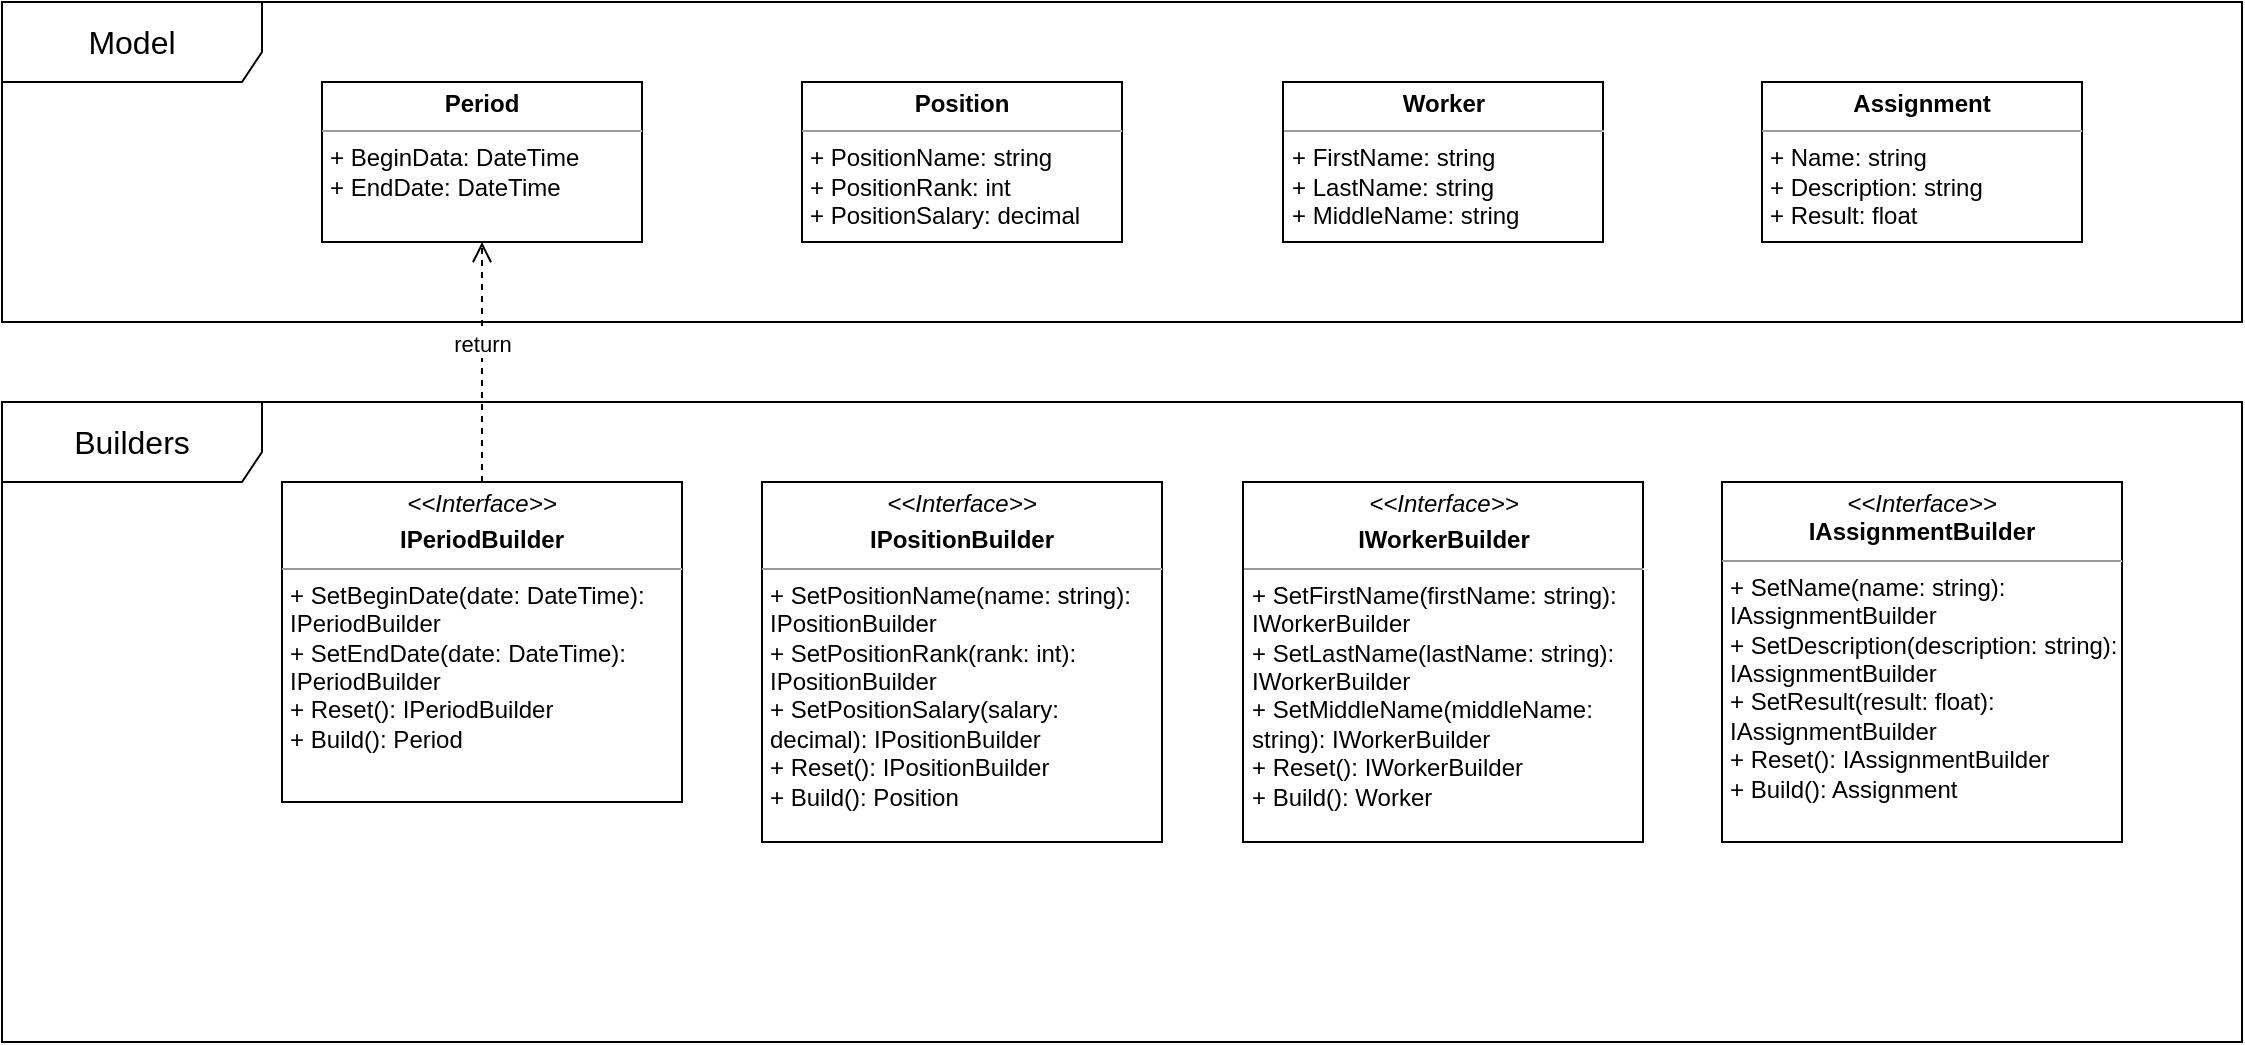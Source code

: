 <mxfile version="22.1.5" type="github">
  <diagram name="Страница — 1" id="qih0HeVdHAn_B9oH8GBS">
    <mxGraphModel dx="1430" dy="771" grid="1" gridSize="10" guides="1" tooltips="1" connect="1" arrows="1" fold="1" page="1" pageScale="1" pageWidth="827" pageHeight="1169" math="0" shadow="0">
      <root>
        <mxCell id="0" />
        <mxCell id="1" parent="0" />
        <mxCell id="z6ik7qYl1S37W0Bwtu2p-1" value="&lt;font style=&quot;font-size: 16px;&quot;&gt;Model&lt;/font&gt;" style="shape=umlFrame;whiteSpace=wrap;html=1;pointerEvents=0;width=130;height=40;" vertex="1" parent="1">
          <mxGeometry x="240" y="200" width="1120" height="160" as="geometry" />
        </mxCell>
        <mxCell id="z6ik7qYl1S37W0Bwtu2p-2" value="&lt;p style=&quot;margin:0px;margin-top:4px;text-align:center;&quot;&gt;&lt;b&gt;Period&lt;/b&gt;&lt;/p&gt;&lt;hr size=&quot;1&quot;&gt;&lt;p style=&quot;margin:0px;margin-left:4px;&quot;&gt;+ BeginData: DateTime&lt;/p&gt;&lt;p style=&quot;margin:0px;margin-left:4px;&quot;&gt;+ EndDate: DateTime&lt;/p&gt;" style="verticalAlign=top;align=left;overflow=fill;fontSize=12;fontFamily=Helvetica;html=1;whiteSpace=wrap;" vertex="1" parent="1">
          <mxGeometry x="400" y="240" width="160" height="80" as="geometry" />
        </mxCell>
        <mxCell id="z6ik7qYl1S37W0Bwtu2p-3" value="&lt;p style=&quot;margin:0px;margin-top:4px;text-align:center;&quot;&gt;&lt;b&gt;Position&lt;/b&gt;&lt;/p&gt;&lt;hr size=&quot;1&quot;&gt;&lt;p style=&quot;margin:0px;margin-left:4px;&quot;&gt;+ PositionName: string&lt;/p&gt;&lt;p style=&quot;margin:0px;margin-left:4px;&quot;&gt;+ PositionRank: int&lt;/p&gt;&lt;p style=&quot;margin:0px;margin-left:4px;&quot;&gt;+ PositionSalary: decimal&lt;/p&gt;" style="verticalAlign=top;align=left;overflow=fill;fontSize=12;fontFamily=Helvetica;html=1;whiteSpace=wrap;" vertex="1" parent="1">
          <mxGeometry x="640" y="240" width="160" height="80" as="geometry" />
        </mxCell>
        <mxCell id="z6ik7qYl1S37W0Bwtu2p-4" value="&lt;p style=&quot;margin:0px;margin-top:4px;text-align:center;&quot;&gt;&lt;b&gt;Assignment&lt;/b&gt;&lt;/p&gt;&lt;hr size=&quot;1&quot;&gt;&lt;p style=&quot;margin:0px;margin-left:4px;&quot;&gt;+ Name: string&lt;/p&gt;&lt;p style=&quot;margin:0px;margin-left:4px;&quot;&gt;+ Description: string&lt;/p&gt;&lt;p style=&quot;margin:0px;margin-left:4px;&quot;&gt;+ Result: float&lt;/p&gt;" style="verticalAlign=top;align=left;overflow=fill;fontSize=12;fontFamily=Helvetica;html=1;whiteSpace=wrap;" vertex="1" parent="1">
          <mxGeometry x="1120" y="240" width="160" height="80" as="geometry" />
        </mxCell>
        <mxCell id="z6ik7qYl1S37W0Bwtu2p-5" value="&lt;p style=&quot;margin:0px;margin-top:4px;text-align:center;&quot;&gt;&lt;b&gt;Worker&lt;/b&gt;&lt;/p&gt;&lt;hr size=&quot;1&quot;&gt;&lt;p style=&quot;margin:0px;margin-left:4px;&quot;&gt;+ FirstName: string&lt;/p&gt;&lt;p style=&quot;margin:0px;margin-left:4px;&quot;&gt;+ LastName: string&lt;/p&gt;&lt;p style=&quot;margin:0px;margin-left:4px;&quot;&gt;+ MiddleName: string&lt;/p&gt;" style="verticalAlign=top;align=left;overflow=fill;fontSize=12;fontFamily=Helvetica;html=1;whiteSpace=wrap;" vertex="1" parent="1">
          <mxGeometry x="880.5" y="240" width="160" height="80" as="geometry" />
        </mxCell>
        <mxCell id="z6ik7qYl1S37W0Bwtu2p-6" value="&lt;font style=&quot;font-size: 16px;&quot;&gt;Builders&lt;/font&gt;" style="shape=umlFrame;whiteSpace=wrap;html=1;pointerEvents=0;width=130;height=40;" vertex="1" parent="1">
          <mxGeometry x="240" y="400" width="1120" height="320" as="geometry" />
        </mxCell>
        <mxCell id="z6ik7qYl1S37W0Bwtu2p-7" value="&lt;p style=&quot;margin:0px;margin-top:4px;text-align:center;&quot;&gt;&lt;i style=&quot;border-color: var(--border-color);&quot;&gt;&amp;lt;&amp;lt;Interface&amp;gt;&amp;gt;&lt;/i&gt;&lt;b&gt;&lt;br&gt;&lt;/b&gt;&lt;/p&gt;&lt;p style=&quot;margin:0px;margin-top:4px;text-align:center;&quot;&gt;&lt;b&gt;IPeriodBuilder&lt;/b&gt;&lt;/p&gt;&lt;hr size=&quot;1&quot;&gt;&lt;p style=&quot;margin:0px;margin-left:4px;&quot;&gt;+ SetBeginDate(date: DateTime): IPeriodBuilder&lt;/p&gt;&lt;p style=&quot;margin:0px;margin-left:4px;&quot;&gt;+ SetEndDate(date: DateTime): IPeriodBuilder&lt;/p&gt;&lt;p style=&quot;margin:0px;margin-left:4px;&quot;&gt;+ Reset(): IPeriodBuilder&lt;/p&gt;&lt;p style=&quot;margin:0px;margin-left:4px;&quot;&gt;+ Build(): Period&lt;/p&gt;" style="verticalAlign=top;align=left;overflow=fill;fontSize=12;fontFamily=Helvetica;html=1;whiteSpace=wrap;" vertex="1" parent="1">
          <mxGeometry x="380" y="440" width="200" height="160" as="geometry" />
        </mxCell>
        <mxCell id="z6ik7qYl1S37W0Bwtu2p-8" value="&lt;p style=&quot;margin:0px;margin-top:4px;text-align:center;&quot;&gt;&lt;i style=&quot;border-color: var(--border-color);&quot;&gt;&amp;lt;&amp;lt;Interface&amp;gt;&amp;gt;&lt;/i&gt;&lt;b&gt;&lt;br&gt;&lt;/b&gt;&lt;/p&gt;&lt;p style=&quot;margin:0px;margin-top:4px;text-align:center;&quot;&gt;&lt;b&gt;IPositionBuilder&lt;/b&gt;&lt;/p&gt;&lt;hr size=&quot;1&quot;&gt;&lt;p style=&quot;margin:0px;margin-left:4px;&quot;&gt;+ SetPositionName(name: string): IPositionBuilder&lt;/p&gt;&lt;p style=&quot;margin:0px;margin-left:4px;&quot;&gt;+ SetPositionRank(rank: int): IPositionBuilder&lt;/p&gt;&lt;p style=&quot;margin:0px;margin-left:4px;&quot;&gt;+ SetPositionSalary(salary: decimal): IPositionBuilder&lt;/p&gt;&lt;p style=&quot;margin:0px;margin-left:4px;&quot;&gt;+ Reset(): IPositionBuilder&lt;/p&gt;&lt;p style=&quot;margin:0px;margin-left:4px;&quot;&gt;+ Build(): Position&lt;/p&gt;" style="verticalAlign=top;align=left;overflow=fill;fontSize=12;fontFamily=Helvetica;html=1;whiteSpace=wrap;" vertex="1" parent="1">
          <mxGeometry x="620" y="440" width="200" height="180" as="geometry" />
        </mxCell>
        <mxCell id="z6ik7qYl1S37W0Bwtu2p-9" value="return" style="html=1;verticalAlign=bottom;endArrow=open;dashed=1;endSize=8;rounded=0;exitX=0.5;exitY=0;exitDx=0;exitDy=0;entryX=0.5;entryY=1;entryDx=0;entryDy=0;edgeStyle=orthogonalEdgeStyle;" edge="1" parent="1" source="z6ik7qYl1S37W0Bwtu2p-7" target="z6ik7qYl1S37W0Bwtu2p-2">
          <mxGeometry relative="1" as="geometry">
            <mxPoint x="450" y="370" as="sourcePoint" />
            <mxPoint x="370" y="370" as="targetPoint" />
          </mxGeometry>
        </mxCell>
        <mxCell id="z6ik7qYl1S37W0Bwtu2p-10" value="&lt;p style=&quot;margin:0px;margin-top:4px;text-align:center;&quot;&gt;&lt;i style=&quot;border-color: var(--border-color);&quot;&gt;&amp;lt;&amp;lt;Interface&amp;gt;&amp;gt;&lt;/i&gt;&lt;b&gt;&lt;br&gt;&lt;/b&gt;&lt;/p&gt;&lt;p style=&quot;margin:0px;margin-top:4px;text-align:center;&quot;&gt;&lt;b&gt;IWorkerBuilder&lt;/b&gt;&lt;/p&gt;&lt;hr size=&quot;1&quot;&gt;&lt;p style=&quot;margin:0px;margin-left:4px;&quot;&gt;+ SetFirstName(firstName: string): IWorkerBuilder&lt;/p&gt;&lt;p style=&quot;margin:0px;margin-left:4px;&quot;&gt;+ SetLastName(lastName: string): IWorkerBuilder&lt;/p&gt;&lt;p style=&quot;margin:0px;margin-left:4px;&quot;&gt;+ SetMiddleName(middleName: string): IWorkerBuilder&lt;/p&gt;&lt;p style=&quot;margin:0px;margin-left:4px;&quot;&gt;+ Reset(): IWorkerBuilder&lt;/p&gt;&lt;p style=&quot;margin:0px;margin-left:4px;&quot;&gt;+ Build(): Worker&lt;/p&gt;" style="verticalAlign=top;align=left;overflow=fill;fontSize=12;fontFamily=Helvetica;html=1;whiteSpace=wrap;" vertex="1" parent="1">
          <mxGeometry x="860.5" y="440" width="200" height="180" as="geometry" />
        </mxCell>
        <mxCell id="z6ik7qYl1S37W0Bwtu2p-11" value="&lt;p style=&quot;margin:0px;margin-top:4px;text-align:center;&quot;&gt;&lt;i&gt;&amp;lt;&amp;lt;Interface&amp;gt;&amp;gt;&lt;/i&gt;&lt;br&gt;&lt;b&gt;IAssignmentBuilder&lt;/b&gt;&lt;/p&gt;&lt;hr size=&quot;1&quot;&gt;&lt;p style=&quot;margin:0px;margin-left:4px;&quot;&gt;+ SetName(name: string): IAssignmentBuilder&lt;/p&gt;&lt;p style=&quot;margin:0px;margin-left:4px;&quot;&gt;+ SetDescription(description: string): IAssignmentBuilder&lt;/p&gt;&lt;p style=&quot;margin:0px;margin-left:4px;&quot;&gt;+ SetResult(result: float): IAssignmentBuilder&lt;br&gt;&lt;/p&gt;&lt;p style=&quot;margin:0px;margin-left:4px;&quot;&gt;+ Reset(): IAssignmentBuilder&lt;/p&gt;&lt;p style=&quot;margin:0px;margin-left:4px;&quot;&gt;+ Build(): Assignment&lt;/p&gt;" style="verticalAlign=top;align=left;overflow=fill;fontSize=12;fontFamily=Helvetica;html=1;whiteSpace=wrap;" vertex="1" parent="1">
          <mxGeometry x="1100" y="440" width="200" height="180" as="geometry" />
        </mxCell>
      </root>
    </mxGraphModel>
  </diagram>
</mxfile>
